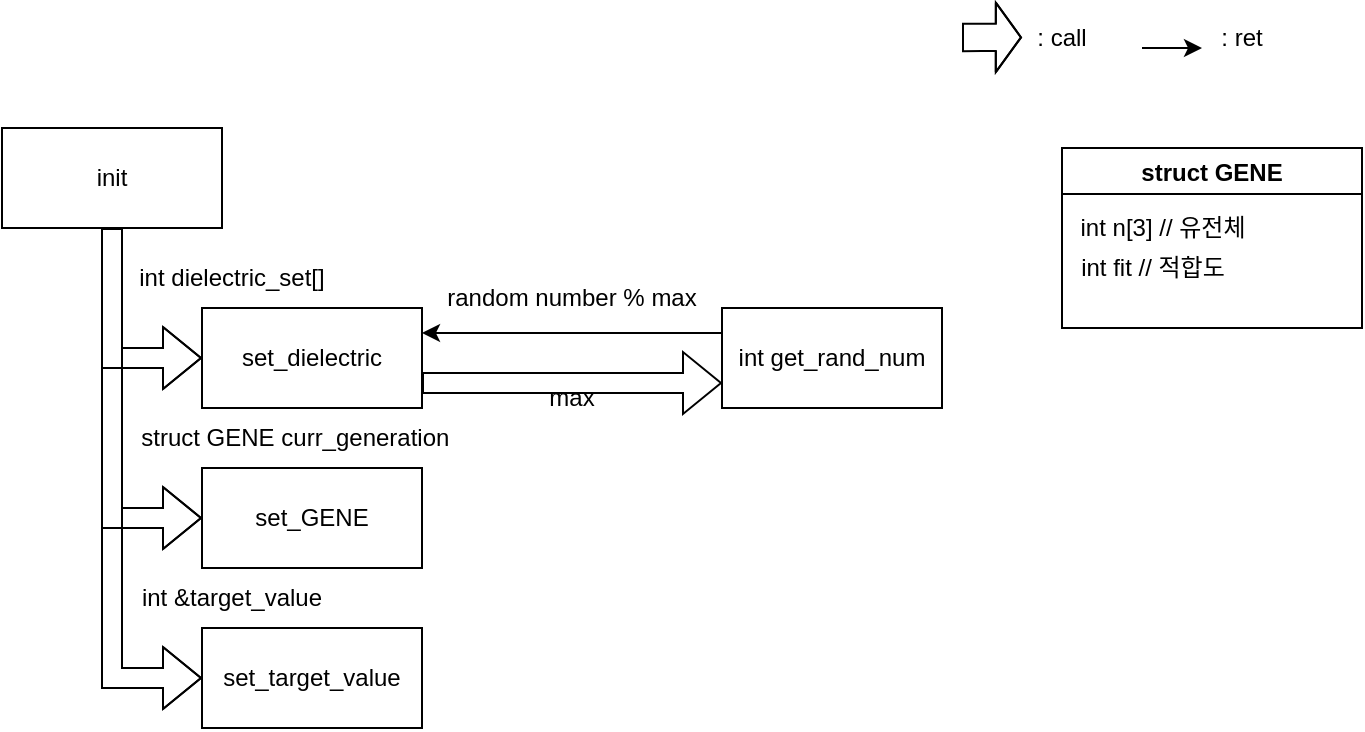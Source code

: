 <mxfile version="15.4.1" type="github">
  <diagram id="o_u66sS629HOIzEhSAqR" name="Page-1">
    <mxGraphModel dx="1185" dy="662" grid="1" gridSize="10" guides="1" tooltips="1" connect="1" arrows="1" fold="1" page="1" pageScale="1" pageWidth="827" pageHeight="1169" math="0" shadow="0">
      <root>
        <mxCell id="0" />
        <mxCell id="1" parent="0" />
        <mxCell id="cuORQ5B1R6Ljx33xVvXr-1" style="edgeStyle=orthogonalEdgeStyle;rounded=0;orthogonalLoop=1;jettySize=auto;html=1;exitX=1;exitY=0.75;exitDx=0;exitDy=0;entryX=0;entryY=0.75;entryDx=0;entryDy=0;shape=flexArrow;" edge="1" parent="1" source="cuORQ5B1R6Ljx33xVvXr-2" target="cuORQ5B1R6Ljx33xVvXr-11">
          <mxGeometry relative="1" as="geometry" />
        </mxCell>
        <mxCell id="cuORQ5B1R6Ljx33xVvXr-2" value="set_dielectric" style="rounded=0;whiteSpace=wrap;html=1;" vertex="1" parent="1">
          <mxGeometry x="240" y="170" width="110" height="50" as="geometry" />
        </mxCell>
        <mxCell id="cuORQ5B1R6Ljx33xVvXr-3" style="edgeStyle=orthogonalEdgeStyle;rounded=0;orthogonalLoop=1;jettySize=auto;html=1;entryX=0;entryY=0.5;entryDx=0;entryDy=0;shape=flexArrow;strokeWidth=1;" edge="1" parent="1" source="cuORQ5B1R6Ljx33xVvXr-6" target="cuORQ5B1R6Ljx33xVvXr-2">
          <mxGeometry relative="1" as="geometry" />
        </mxCell>
        <mxCell id="cuORQ5B1R6Ljx33xVvXr-4" style="edgeStyle=orthogonalEdgeStyle;rounded=0;orthogonalLoop=1;jettySize=auto;html=1;entryX=0;entryY=0.5;entryDx=0;entryDy=0;shape=flexArrow;" edge="1" parent="1" source="cuORQ5B1R6Ljx33xVvXr-6" target="cuORQ5B1R6Ljx33xVvXr-8">
          <mxGeometry relative="1" as="geometry" />
        </mxCell>
        <mxCell id="cuORQ5B1R6Ljx33xVvXr-5" style="edgeStyle=orthogonalEdgeStyle;rounded=0;orthogonalLoop=1;jettySize=auto;html=1;entryX=0;entryY=0.5;entryDx=0;entryDy=0;shape=flexArrow;" edge="1" parent="1" source="cuORQ5B1R6Ljx33xVvXr-6" target="cuORQ5B1R6Ljx33xVvXr-14">
          <mxGeometry relative="1" as="geometry" />
        </mxCell>
        <mxCell id="cuORQ5B1R6Ljx33xVvXr-6" value="init" style="rounded=0;whiteSpace=wrap;html=1;" vertex="1" parent="1">
          <mxGeometry x="140" y="80" width="110" height="50" as="geometry" />
        </mxCell>
        <mxCell id="cuORQ5B1R6Ljx33xVvXr-7" value="int dielectric_set[]" style="text;html=1;strokeColor=none;fillColor=none;align=center;verticalAlign=middle;whiteSpace=wrap;rounded=0;" vertex="1" parent="1">
          <mxGeometry x="205" y="140" width="100" height="30" as="geometry" />
        </mxCell>
        <mxCell id="cuORQ5B1R6Ljx33xVvXr-8" value="set_GENE" style="rounded=0;whiteSpace=wrap;html=1;" vertex="1" parent="1">
          <mxGeometry x="240" y="250" width="110" height="50" as="geometry" />
        </mxCell>
        <mxCell id="cuORQ5B1R6Ljx33xVvXr-9" value="&amp;nbsp;struct GENE curr_generation" style="text;html=1;strokeColor=none;fillColor=none;align=center;verticalAlign=middle;whiteSpace=wrap;rounded=0;" vertex="1" parent="1">
          <mxGeometry x="200" y="220" width="170" height="30" as="geometry" />
        </mxCell>
        <mxCell id="cuORQ5B1R6Ljx33xVvXr-10" style="edgeStyle=orthogonalEdgeStyle;rounded=0;orthogonalLoop=1;jettySize=auto;html=1;exitX=0;exitY=0.25;exitDx=0;exitDy=0;entryX=1;entryY=0.25;entryDx=0;entryDy=0;" edge="1" parent="1" source="cuORQ5B1R6Ljx33xVvXr-11" target="cuORQ5B1R6Ljx33xVvXr-2">
          <mxGeometry relative="1" as="geometry" />
        </mxCell>
        <mxCell id="cuORQ5B1R6Ljx33xVvXr-11" value="int get_rand_num" style="rounded=0;whiteSpace=wrap;html=1;" vertex="1" parent="1">
          <mxGeometry x="500" y="170" width="110" height="50" as="geometry" />
        </mxCell>
        <mxCell id="cuORQ5B1R6Ljx33xVvXr-12" value="random number % max" style="text;html=1;strokeColor=none;fillColor=none;align=center;verticalAlign=middle;whiteSpace=wrap;rounded=0;" vertex="1" parent="1">
          <mxGeometry x="360" y="150" width="130" height="30" as="geometry" />
        </mxCell>
        <mxCell id="cuORQ5B1R6Ljx33xVvXr-13" value="max" style="text;html=1;strokeColor=none;fillColor=none;align=center;verticalAlign=middle;whiteSpace=wrap;rounded=0;" vertex="1" parent="1">
          <mxGeometry x="360" y="200" width="130" height="30" as="geometry" />
        </mxCell>
        <mxCell id="cuORQ5B1R6Ljx33xVvXr-14" value="set_target_value" style="rounded=0;whiteSpace=wrap;html=1;" vertex="1" parent="1">
          <mxGeometry x="240" y="330" width="110" height="50" as="geometry" />
        </mxCell>
        <mxCell id="cuORQ5B1R6Ljx33xVvXr-15" value="" style="shape=flexArrow;endArrow=classic;html=1;rounded=0;strokeWidth=1;edgeStyle=orthogonalEdgeStyle;width=13.714;endSize=3.863;" edge="1" parent="1">
          <mxGeometry width="50" height="50" relative="1" as="geometry">
            <mxPoint x="620" y="34.71" as="sourcePoint" />
            <mxPoint x="650" y="34.71" as="targetPoint" />
            <Array as="points">
              <mxPoint x="630" y="35" />
              <mxPoint x="630" y="35" />
            </Array>
          </mxGeometry>
        </mxCell>
        <mxCell id="cuORQ5B1R6Ljx33xVvXr-16" value=": call" style="text;html=1;strokeColor=none;fillColor=none;align=center;verticalAlign=middle;whiteSpace=wrap;rounded=0;" vertex="1" parent="1">
          <mxGeometry x="640" y="20" width="60" height="30" as="geometry" />
        </mxCell>
        <mxCell id="cuORQ5B1R6Ljx33xVvXr-17" value="" style="endArrow=classic;html=1;rounded=0;strokeWidth=1;edgeStyle=orthogonalEdgeStyle;" edge="1" parent="1">
          <mxGeometry width="50" height="50" relative="1" as="geometry">
            <mxPoint x="710" y="40" as="sourcePoint" />
            <mxPoint x="740" y="40" as="targetPoint" />
          </mxGeometry>
        </mxCell>
        <mxCell id="cuORQ5B1R6Ljx33xVvXr-18" value=": ret" style="text;html=1;strokeColor=none;fillColor=none;align=center;verticalAlign=middle;whiteSpace=wrap;rounded=0;" vertex="1" parent="1">
          <mxGeometry x="730" y="20" width="60" height="30" as="geometry" />
        </mxCell>
        <mxCell id="cuORQ5B1R6Ljx33xVvXr-19" value="int &amp;amp;target_value" style="text;html=1;strokeColor=none;fillColor=none;align=center;verticalAlign=middle;whiteSpace=wrap;rounded=0;" vertex="1" parent="1">
          <mxGeometry x="200" y="300" width="110" height="30" as="geometry" />
        </mxCell>
        <mxCell id="cuORQ5B1R6Ljx33xVvXr-20" value="struct GENE" style="swimlane;" vertex="1" parent="1">
          <mxGeometry x="670" y="90" width="150" height="90" as="geometry" />
        </mxCell>
        <mxCell id="cuORQ5B1R6Ljx33xVvXr-22" value="int n[3] // 유전체" style="text;html=1;align=center;verticalAlign=middle;resizable=0;points=[];autosize=1;strokeColor=none;fillColor=none;" vertex="1" parent="cuORQ5B1R6Ljx33xVvXr-20">
          <mxGeometry y="30" width="100" height="20" as="geometry" />
        </mxCell>
        <mxCell id="cuORQ5B1R6Ljx33xVvXr-23" value="int fit // 적합도" style="text;html=1;align=center;verticalAlign=middle;resizable=0;points=[];autosize=1;strokeColor=none;fillColor=none;" vertex="1" parent="cuORQ5B1R6Ljx33xVvXr-20">
          <mxGeometry y="50" width="90" height="20" as="geometry" />
        </mxCell>
      </root>
    </mxGraphModel>
  </diagram>
</mxfile>
